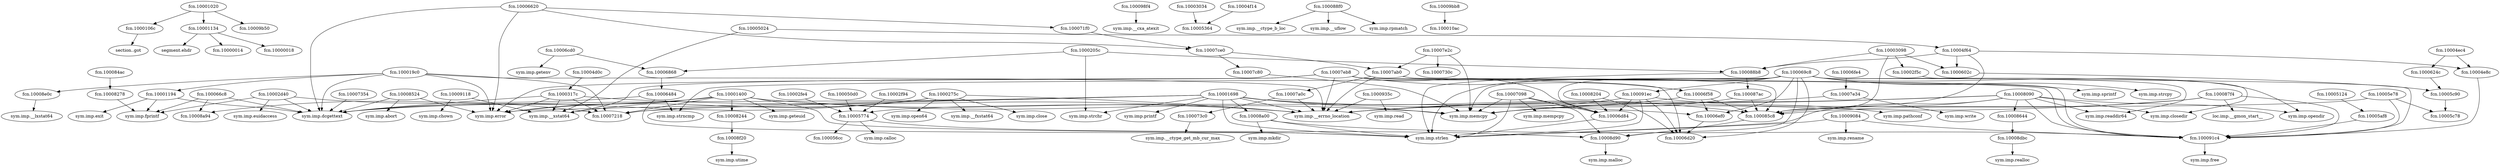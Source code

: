 digraph code {
  "0x1000106c" [label="fcn.1000106c"];
  "0x1000106c" -> "0x1001c544";
  "0x1001c544" [label="section..got"];
  "0x10001134" [label="fcn.10001134"];
  "0x10001134" -> "0x10000000";
  "0x10000000" [label="segment.ehdr"];
  "0x10001134" -> "0x10000014";
  "0x10000014" [label="fcn.10000014"];
  "0x10001134" -> "0x10000018";
  "0x10000018" [label="fcn.10000018"];
  "0x10008244" [label="fcn.10008244"];
  "0x10008244" -> "0x10008f20";
  "0x10008f20" [label="fcn.10008f20"];
  "0x10008f20" [label="fcn.10008f20"];
  "0x10008f20" -> "0x1001c7b4";
  "0x1001c7b4" [label="sym.imp.utime"];
  "0x10009118" [label="fcn.10009118"];
  "0x10009118" -> "0x1001c714";
  "0x1001c714" [label="sym.imp.__xstat64"];
  "0x10009118" -> "0x1001c5fc";
  "0x1001c5fc" [label="sym.imp.chown"];
  "0x10008e0c" [label="fcn.10008e0c"];
  "0x10008e0c" -> "0x1001c77c";
  "0x1001c77c" [label="sym.imp.__lxstat64"];
  "0x10007ce0" [label="fcn.10007ce0"];
  "0x10007ce0" -> "0x10007c80";
  "0x10007c80" [label="fcn.10007c80"];
  "0x10007ce0" -> "0x10007ab0";
  "0x10007ab0" [label="fcn.10007ab0"];
  "0x10007c80" [label="fcn.10007c80"];
  "0x10007c80" -> "0x1001c73c";
  "0x1001c73c" [label="sym.imp.memcpy"];
  "0x10007ab0" [label="fcn.10007ab0"];
  "0x10007ab0" -> "0x1001c694";
  "0x1001c694" [label="sym.imp.__errno_location"];
  "0x10007ab0" -> "0x10007a0c";
  "0x10007a0c" [label="fcn.10007a0c"];
  "0x10007ab0" -> "0x100091c4";
  "0x100091c4" [label="fcn.100091c4"];
  "0x10007ab0" -> "0x100085c8";
  "0x100085c8" [label="fcn.100085c8"];
  "0x10007a0c" [label="fcn.10007a0c"];
  "0x10007a0c" -> "0x1001c694";
  "0x1001c694" [label="sym.imp.__errno_location"];
  "0x10007a0c" -> "0x100073c0";
  "0x100073c0" [label="fcn.100073c0"];
  "0x100073c0" [label="fcn.100073c0"];
  "0x100073c0" -> "0x1001c784";
  "0x1001c784" [label="sym.imp.__ctype_get_mb_cur_max"];
  "0x100091c4" [label="fcn.100091c4"];
  "0x100091c4" -> "0x1001c7ac";
  "0x1001c7ac" [label="sym.imp.free"];
  "0x100085c8" [label="fcn.100085c8"];
  "0x100085c8" -> "0x10008d90";
  "0x10008d90" [label="fcn.10008d90"];
  "0x10008d90" [label="fcn.10008d90"];
  "0x10008d90" -> "0x1001c6ac";
  "0x1001c6ac" [label="sym.imp.malloc"];
  "0x10006ef0" [label="fcn.10006ef0"];
  "0x10006ef0" -> "0x10006d20";
  "0x10006d20" [label="fcn.10006d20"];
  "0x10008a00" [label="fcn.10008a00"];
  "0x10008a00" -> "0x1001c6e4";
  "0x1001c6e4" [label="sym.imp.strlen"];
  "0x10008a00" -> "0x1001c5ec";
  "0x1001c5ec" [label="sym.imp.mkdir"];
  "0x10008a00" -> "0x100091c4";
  "0x100091c4" [label="fcn.100091c4"];
  "0x10002f94" [label="fcn.10002f94"];
  "0x10002f94" -> "0x10005774";
  "0x10005774" [label="fcn.10005774"];
  "0x10005774" [label="fcn.10005774"];
  "0x10005774" -> "0x10008d90";
  "0x10008d90" [label="fcn.10008d90"];
  "0x10005774" -> "0x100056cc";
  "0x100056cc" [label="fcn.100056cc"];
  "0x10005774" -> "0x1001c794";
  "0x1001c794" [label="sym.imp.calloc"];
  "0x10002fe4" [label="fcn.10002fe4"];
  "0x10002fe4" -> "0x10005774";
  "0x10005774" [label="fcn.10005774"];
  "0x10001194" [label="fcn.10001194"];
  "0x10001194" -> "0x1001c674";
  "0x1001c674" [label="sym.imp.dcgettext"];
  "0x10001194" -> "0x1001c654";
  "0x1001c654" [label="sym.imp.fprintf"];
  "0x10001194" -> "0x1001c78c";
  "0x1001c78c" [label="sym.imp.exit"];
  "0x10008204" [label="fcn.10008204"];
  "0x10008204" -> "0x10006d20";
  "0x10006d20" [label="fcn.10006d20"];
  "0x10008204" -> "0x10006d84";
  "0x10006d84" [label="fcn.10006d84"];
  "0x10006d84" [label="fcn.10006d84"];
  "0x10006d84" -> "0x1001c6e4";
  "0x1001c6e4" [label="sym.imp.strlen"];
  "0x10007098" [label="fcn.10007098"];
  "0x10007098" -> "0x10006d84";
  "0x10006d84" [label="fcn.10006d84"];
  "0x10007098" -> "0x1001c6e4";
  "0x1001c6e4" [label="sym.imp.strlen"];
  "0x10007098" -> "0x10008d90";
  "0x10008d90" [label="fcn.10008d90"];
  "0x10007098" -> "0x1001c61c";
  "0x1001c61c" [label="sym.imp.mempcpy"];
  "0x10007098" -> "0x1001c73c";
  "0x1001c73c" [label="sym.imp.memcpy"];
  "0x10001698" [label="fcn.10001698"];
  "0x10001698" -> "0x1001c6e4";
  "0x1001c6e4" [label="sym.imp.strlen"];
  "0x10001698" -> "0x1001c73c";
  "0x1001c73c" [label="sym.imp.memcpy"];
  "0x10001698" -> "0x10006ef0";
  "0x10006ef0" [label="fcn.10006ef0"];
  "0x10001698" -> "0x1001c614";
  "0x1001c614" [label="sym.imp.strchr"];
  "0x10001698" -> "0x100085c8";
  "0x100085c8" [label="fcn.100085c8"];
  "0x10001698" -> "0x10007218";
  "0x10007218" [label="fcn.10007218"];
  "0x10001698" -> "0x1001c7dc";
  "0x1001c7dc" [label="sym.imp.error"];
  "0x10001698" -> "0x10008a00";
  "0x10008a00" [label="fcn.10008a00"];
  "0x10001698" -> "0x1001c734";
  "0x1001c734" [label="sym.imp.printf"];
  "0x10001698" -> "0x1001c674";
  "0x1001c674" [label="sym.imp.dcgettext"];
  "0x10001698" -> "0x1001c694";
  "0x1001c694" [label="sym.imp.__errno_location"];
  "0x100088b8" [label="fcn.100088b8"];
  "0x100088b8" -> "0x1001c6e4";
  "0x1001c6e4" [label="sym.imp.strlen"];
  "0x100088b8" -> "0x100087ac";
  "0x100087ac" [label="fcn.100087ac"];
  "0x100087ac" [label="fcn.100087ac"];
  "0x100087ac" -> "0x100085c8";
  "0x100085c8" [label="fcn.100085c8"];
  "0x100087ac" -> "0x1001c73c";
  "0x1001c73c" [label="sym.imp.memcpy"];
  "0x10004d0c" [label="fcn.10004d0c"];
  "0x10004d0c" -> "0x1000317c";
  "0x1000317c" [label="fcn.1000317c"];
  "0x1000317c" [label="fcn.1000317c"];
  "0x1000317c" -> "0x1001c714";
  "0x1001c714" [label="sym.imp.__xstat64"];
  "0x1000317c" -> "0x1001c694";
  "0x1001c694" [label="sym.imp.__errno_location"];
  "0x1000317c" -> "0x1001c674";
  "0x1001c674" [label="sym.imp.dcgettext"];
  "0x1000317c" -> "0x10007218";
  "0x10007218" [label="fcn.10007218"];
  "0x1000317c" -> "0x1001c7dc";
  "0x1001c7dc" [label="sym.imp.error"];
  "0x10001400" [label="fcn.10001400"];
  "0x10001400" -> "0x1001c804";
  "0x1001c804" [label="sym.imp.geteuid"];
  "0x10001400" -> "0x1001c6e4";
  "0x1001c6e4" [label="sym.imp.strlen"];
  "0x10001400" -> "0x1001c73c";
  "0x1001c73c" [label="sym.imp.memcpy"];
  "0x10001400" -> "0x1001c714";
  "0x1001c714" [label="sym.imp.__xstat64"];
  "0x10001400" -> "0x10008244";
  "0x10008244" [label="fcn.10008244"];
  "0x10001400" -> "0x1001c694";
  "0x1001c694" [label="sym.imp.__errno_location"];
  "0x10001400" -> "0x1001c674";
  "0x1001c674" [label="sym.imp.dcgettext"];
  "0x10001400" -> "0x10007218";
  "0x10007218" [label="fcn.10007218"];
  "0x10001400" -> "0x1001c7dc";
  "0x1001c7dc" [label="sym.imp.error"];
  "0x100069c8" [label="fcn.100069c8"];
  "0x100069c8" -> "0x1001c6e4";
  "0x1001c6e4" [label="sym.imp.strlen"];
  "0x100069c8" -> "0x10008d90";
  "0x10008d90" [label="fcn.10008d90"];
  "0x100069c8" -> "0x10006ef0";
  "0x10006ef0" [label="fcn.10006ef0"];
  "0x100069c8" -> "0x1001c73c";
  "0x1001c73c" [label="sym.imp.memcpy"];
  "0x100069c8" -> "0x10006d20";
  "0x10006d20" [label="fcn.10006d20"];
  "0x100069c8" -> "0x1001c774";
  "0x1001c774" [label="sym.imp.opendir"];
  "0x100069c8" -> "0x10006d84";
  "0x10006d84" [label="fcn.10006d84"];
  "0x100069c8" -> "0x1001c60c";
  "0x1001c60c" [label="sym.imp.readdir64"];
  "0x100069c8" -> "0x1001c70c";
  "0x1001c70c" [label="sym.imp.strncmp"];
  "0x100069c8" -> "0x1001c764";
  "0x1001c764" [label="sym.imp.closedir"];
  "0x100069c8" -> "0x1001c7d4";
  "0x1001c7d4" [label="sym.imp.sprintf"];
  "0x100069c8" -> "0x1001c80c";
  "0x1001c80c" [label="sym.imp.strcpy"];
  "0x100069c8" -> "0x100091ec";
  "0x100091ec" [label="fcn.100091ec"];
  "0x10008524" [label="fcn.10008524"];
  "0x10008524" -> "0x1001c674";
  "0x1001c674" [label="sym.imp.dcgettext"];
  "0x10008524" -> "0x1001c7dc";
  "0x1001c7dc" [label="sym.imp.error"];
  "0x10008524" -> "0x1001c6c4";
  "0x1001c6c4" [label="sym.imp.abort"];
  "0x10006868" [label="fcn.10006868"];
  "0x10006868" -> "0x10006484";
  "0x10006484" [label="fcn.10006484"];
  "0x10006484" [label="fcn.10006484"];
  "0x10006484" -> "0x1001c6e4";
  "0x1001c6e4" [label="sym.imp.strlen"];
  "0x10006484" -> "0x1001c70c";
  "0x1001c70c" [label="sym.imp.strncmp"];
  "0x10006484" -> "0x10008a94";
  "0x10008a94" [label="fcn.10008a94"];
  "0x100098f4" [label="fcn.100098f4"];
  "0x100098f4" -> "0x1001c68c";
  "0x1001c68c" [label="sym.imp.__cxa_atexit"];
  "0x100050d0" [label="fcn.100050d0"];
  "0x100050d0" -> "0x10005774";
  "0x10005774" [label="fcn.10005774"];
  "0x100019c0" [label="fcn.100019c0"];
  "0x100019c0" -> "0x10008e0c";
  "0x10008e0c" [label="fcn.10008e0c"];
  "0x100019c0" -> "0x1001c694";
  "0x1001c694" [label="sym.imp.__errno_location"];
  "0x100019c0" -> "0x1001c674";
  "0x1001c674" [label="sym.imp.dcgettext"];
  "0x100019c0" -> "0x10007218";
  "0x10007218" [label="fcn.10007218"];
  "0x100019c0" -> "0x1001c7dc";
  "0x1001c7dc" [label="sym.imp.error"];
  "0x100019c0" -> "0x10001194";
  "0x10001194" [label="fcn.10001194"];
  "0x10005124" [label="fcn.10005124"];
  "0x10005124" -> "0x10005af8";
  "0x10005af8" [label="fcn.10005af8"];
  "0x10005af8" [label="fcn.10005af8"];
  "0x10005af8" -> "0x100091c4";
  "0x100091c4" [label="fcn.100091c4"];
  "0x1000205c" [label="fcn.1000205c"];
  "0x1000205c" -> "0x100088b8";
  "0x100088b8" [label="fcn.100088b8"];
  "0x1000205c" -> "0x1001c614";
  "0x1001c614" [label="sym.imp.strchr"];
  "0x1000205c" -> "0x10006868";
  "0x10006868" [label="fcn.10006868"];
  "0x100084ac" [label="fcn.100084ac"];
  "0x100084ac" -> "0x10008278";
  "0x10008278" [label="fcn.10008278"];
  "0x10008278" [label="fcn.10008278"];
  "0x10008278" -> "0x1001c654";
  "0x1001c654" [label="sym.imp.fprintf"];
  "0x10006cd0" [label="fcn.10006cd0"];
  "0x10006cd0" -> "0x10006868";
  "0x10006868" [label="fcn.10006868"];
  "0x10006cd0" -> "0x1001c65c";
  "0x1001c65c" [label="sym.imp.getenv"];
  "0x10006fe4" [label="fcn.10006fe4"];
  "0x10006fe4" -> "0x10007e34";
  "0x10007e34" [label="fcn.10007e34"];
  "0x10007e34" [label="fcn.10007e34"];
  "0x10007e34" -> "0x1001c634";
  "0x1001c634" [label="sym.imp.write"];
  "0x10007e34" -> "0x1001c694";
  "0x1001c694" [label="sym.imp.__errno_location"];
  "0x10007eb8" [label="fcn.10007eb8"];
  "0x10007eb8" -> "0x10006d20";
  "0x10006d20" [label="fcn.10006d20"];
  "0x10007eb8" -> "0x10006d84";
  "0x10006d84" [label="fcn.10006d84"];
  "0x10007eb8" -> "0x10006f58";
  "0x10006f58" [label="fcn.10006f58"];
  "0x10007eb8" -> "0x1001c714";
  "0x1001c714" [label="sym.imp.__xstat64"];
  "0x10007eb8" -> "0x100091c4";
  "0x100091c4" [label="fcn.100091c4"];
  "0x10007eb8" -> "0x1001c694";
  "0x1001c694" [label="sym.imp.__errno_location"];
  "0x10007eb8" -> "0x1001c7dc";
  "0x1001c7dc" [label="sym.imp.error"];
  "0x10006f58" [label="fcn.10006f58"];
  "0x10006f58" -> "0x10006ef0";
  "0x10006ef0" [label="fcn.10006ef0"];
  "0x10006f58" -> "0x100085c8";
  "0x100085c8" [label="fcn.100085c8"];
  "0x10006f58" -> "0x1001c73c";
  "0x1001c73c" [label="sym.imp.memcpy"];
  "0x1000602c" [label="fcn.1000602c"];
  "0x1000602c" -> "0x10005c90";
  "0x10005c90" [label="fcn.10005c90"];
  "0x10005c90" [label="fcn.10005c90"];
  "0x10005c90" -> "0x10005c78";
  "0x10005c78" [label="fcn.10005c78"];
  "0x10002f5c" [label="fcn.10002f5c"];
  "0x10002f5c" -> "0x100091c4";
  "0x100091c4" [label="fcn.100091c4"];
  "0x10003098" [label="fcn.10003098"];
  "0x10003098" -> "0x100085c8";
  "0x100085c8" [label="fcn.100085c8"];
  "0x10003098" -> "0x100088b8";
  "0x100088b8" [label="fcn.100088b8"];
  "0x10003098" -> "0x1000602c";
  "0x1000602c" [label="fcn.1000602c"];
  "0x10003098" -> "0x10002f5c";
  "0x10002f5c" [label="fcn.10002f5c"];
  "0x10009084" [label="fcn.10009084"];
  "0x10009084" -> "0x1001c6e4";
  "0x1001c6e4" [label="sym.imp.strlen"];
  "0x10009084" -> "0x1001c604";
  "0x1001c604" [label="sym.imp.rename"];
  "0x10009084" -> "0x100091c4";
  "0x100091c4" [label="fcn.100091c4"];
  "0x1000275c" [label="fcn.1000275c"];
  "0x1000275c" -> "0x1001c744";
  "0x1001c744" [label="sym.imp.open64"];
  "0x1000275c" -> "0x1001c7f4";
  "0x1001c7f4" [label="sym.imp.__fxstat64"];
  "0x1000275c" -> "0x1001c674";
  "0x1001c674" [label="sym.imp.dcgettext"];
  "0x1000275c" -> "0x10007218";
  "0x10007218" [label="fcn.10007218"];
  "0x1000275c" -> "0x1001c7dc";
  "0x1001c7dc" [label="sym.imp.error"];
  "0x1000275c" -> "0x1001c64c";
  "0x1001c64c" [label="sym.imp.close"];
  "0x1000275c" -> "0x1001c694";
  "0x1001c694" [label="sym.imp.__errno_location"];
  "0x100071f0" [label="fcn.100071f0"];
  "0x100071f0" -> "0x10007ce0";
  "0x10007ce0" [label="fcn.10007ce0"];
  "0x10004f64" [label="fcn.10004f64"];
  "0x10004f64" -> "0x100085c8";
  "0x100085c8" [label="fcn.100085c8"];
  "0x10004f64" -> "0x100088b8";
  "0x100088b8" [label="fcn.100088b8"];
  "0x10004f64" -> "0x1000602c";
  "0x1000602c" [label="fcn.1000602c"];
  "0x10004f64" -> "0x10004e8c";
  "0x10004e8c" [label="fcn.10004e8c"];
  "0x10004e8c" [label="fcn.10004e8c"];
  "0x10004e8c" -> "0x100091c4";
  "0x100091c4" [label="fcn.100091c4"];
  "0x10003034" [label="fcn.10003034"];
  "0x10003034" -> "0x10005364";
  "0x10005364" [label="fcn.10005364"];
  "0x10004ec4" [label="fcn.10004ec4"];
  "0x10004ec4" -> "0x1000624c";
  "0x1000624c" [label="fcn.1000624c"];
  "0x10004ec4" -> "0x10004e8c";
  "0x10004e8c" [label="fcn.10004e8c"];
  "0x1000624c" [label="fcn.1000624c"];
  "0x1000624c" -> "0x10005c90";
  "0x10005c90" [label="fcn.10005c90"];
  "0x10005024" [label="fcn.10005024"];
  "0x10005024" -> "0x1001c714";
  "0x1001c714" [label="sym.imp.__xstat64"];
  "0x10005024" -> "0x10004f64";
  "0x10004f64" [label="fcn.10004f64"];
  "0x10008090" [label="fcn.10008090"];
  "0x10008090" -> "0x1001c774";
  "0x1001c774" [label="sym.imp.opendir"];
  "0x10008090" -> "0x100085c8";
  "0x100085c8" [label="fcn.100085c8"];
  "0x10008090" -> "0x1001c694";
  "0x1001c694" [label="sym.imp.__errno_location"];
  "0x10008090" -> "0x1001c60c";
  "0x1001c60c" [label="sym.imp.readdir64"];
  "0x10008090" -> "0x1001c6e4";
  "0x1001c6e4" [label="sym.imp.strlen"];
  "0x10008090" -> "0x10008644";
  "0x10008644" [label="fcn.10008644"];
  "0x10008090" -> "0x1001c73c";
  "0x1001c73c" [label="sym.imp.memcpy"];
  "0x10008090" -> "0x1001c764";
  "0x1001c764" [label="sym.imp.closedir"];
  "0x10008090" -> "0x100091c4";
  "0x100091c4" [label="fcn.100091c4"];
  "0x100087f4" [label="fcn.100087f4"];
  "0x100087f4" -> "0x100085c8";
  "0x100085c8" [label="fcn.100085c8"];
  "0x100087f4" -> "0x1001c5e4";
  "0x1001c5e4" [label="loc.imp.__gmon_start__"];
  "0x100087f4" -> "0x1001c694";
  "0x1001c694" [label="sym.imp.__errno_location"];
  "0x100087f4" -> "0x100091c4";
  "0x100091c4" [label="fcn.100091c4"];
  "0x10004f14" [label="fcn.10004f14"];
  "0x10004f14" -> "0x10005364";
  "0x10005364" [label="fcn.10005364"];
  "0x10002d40" [label="fcn.10002d40"];
  "0x10002d40" -> "0x1001c79c";
  "0x1001c79c" [label="sym.imp.euidaccess"];
  "0x10002d40" -> "0x1001c674";
  "0x1001c674" [label="sym.imp.dcgettext"];
  "0x10002d40" -> "0x10007218";
  "0x10007218" [label="fcn.10007218"];
  "0x10002d40" -> "0x1001c654";
  "0x1001c654" [label="sym.imp.fprintf"];
  "0x100088f0" [label="fcn.100088f0"];
  "0x100088f0" -> "0x1001c7e4";
  "0x1001c7e4" [label="sym.imp.__ctype_b_loc"];
  "0x100088f0" -> "0x1001c6b4";
  "0x1001c6b4" [label="sym.imp.__uflow"];
  "0x100088f0" -> "0x1001c62c";
  "0x1001c62c" [label="sym.imp.rpmatch"];
  "0x10005e78" [label="fcn.10005e78"];
  "0x10005e78" -> "0x10005774";
  "0x10005774" [label="fcn.10005774"];
  "0x10005e78" -> "0x10005c78";
  "0x10005c78" [label="fcn.10005c78"];
  "0x10005e78" -> "0x100091c4";
  "0x100091c4" [label="fcn.100091c4"];
  "0x10006620" [label="fcn.10006620"];
  "0x10006620" -> "0x1001c674";
  "0x1001c674" [label="sym.imp.dcgettext"];
  "0x10006620" -> "0x10007ce0";
  "0x10007ce0" [label="fcn.10007ce0"];
  "0x10006620" -> "0x100071f0";
  "0x100071f0" [label="fcn.100071f0"];
  "0x10006620" -> "0x1001c7dc";
  "0x1001c7dc" [label="sym.imp.error"];
  "0x100066c8" [label="fcn.100066c8"];
  "0x100066c8" -> "0x1001c674";
  "0x1001c674" [label="sym.imp.dcgettext"];
  "0x100066c8" -> "0x1001c654";
  "0x1001c654" [label="sym.imp.fprintf"];
  "0x100066c8" -> "0x10008a94";
  "0x10008a94" [label="fcn.10008a94"];
  "0x100091ec" [label="fcn.100091ec"];
  "0x100091ec" -> "0x10006d20";
  "0x10006d20" [label="fcn.10006d20"];
  "0x100091ec" -> "0x10006d84";
  "0x10006d84" [label="fcn.10006d84"];
  "0x100091ec" -> "0x1001c6e4";
  "0x1001c6e4" [label="sym.imp.strlen"];
  "0x100091ec" -> "0x1001c694";
  "0x1001c694" [label="sym.imp.__errno_location"];
  "0x100091ec" -> "0x1001c6cc";
  "0x1001c6cc" [label="sym.imp.pathconf"];
  "0x10007e2c" [label="fcn.10007e2c"];
  "0x10007e2c" -> "0x1001c73c";
  "0x1001c73c" [label="sym.imp.memcpy"];
  "0x10007e2c" -> "0x1000730c";
  "0x1000730c" [label="fcn.1000730c"];
  "0x10007e2c" -> "0x10007ab0";
  "0x10007ab0" [label="fcn.10007ab0"];
  "0x10007354" [label="fcn.10007354"];
  "0x10007354" -> "0x1001c674";
  "0x1001c674" [label="sym.imp.dcgettext"];
  "0x10008644" [label="fcn.10008644"];
  "0x10008644" -> "0x10008dbc";
  "0x10008dbc" [label="fcn.10008dbc"];
  "0x10008dbc" [label="fcn.10008dbc"];
  "0x10008dbc" -> "0x1001c724";
  "0x1001c724" [label="sym.imp.realloc"];
  "0x1000935c" [label="fcn.1000935c"];
  "0x1000935c" -> "0x1001c7ec";
  "0x1001c7ec" [label="sym.imp.read"];
  "0x1000935c" -> "0x1001c694";
  "0x1001c694" [label="sym.imp.__errno_location"];
  "0x10001020" [label="fcn.10001020"];
  "0x10001020" -> "0x1000106c";
  "0x1000106c" [label="fcn.1000106c"];
  "0x10001020" -> "0x10001134";
  "0x10001134" [label="fcn.10001134"];
  "0x10001020" -> "0x10009b50";
  "0x10009b50" [label="fcn.10009b50"];
  "0x10009bb8" [label="fcn.10009bb8"];
  "0x10009bb8" -> "0x100010ac";
  "0x100010ac" [label="fcn.100010ac"];
}